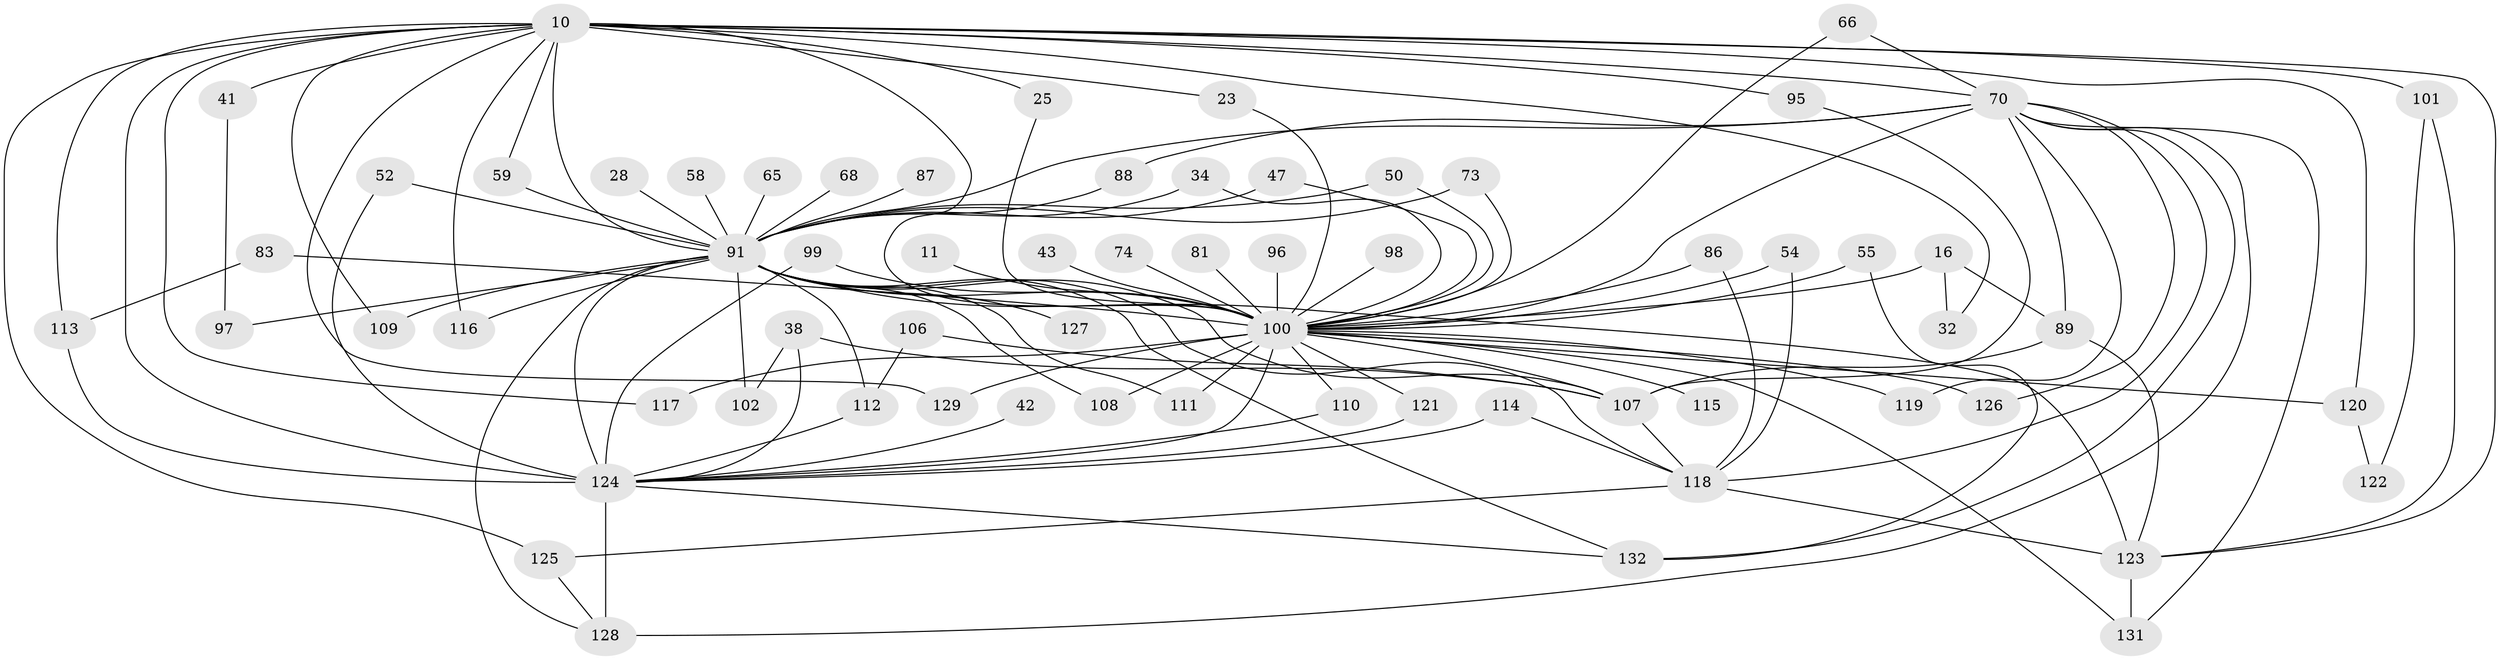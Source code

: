 // original degree distribution, {19: 0.007575757575757576, 25: 0.007575757575757576, 20: 0.007575757575757576, 21: 0.007575757575757576, 30: 0.007575757575757576, 37: 0.007575757575757576, 24: 0.007575757575757576, 18: 0.007575757575757576, 22: 0.007575757575757576, 23: 0.007575757575757576, 2: 0.5606060606060606, 4: 0.09090909090909091, 3: 0.19696969696969696, 9: 0.007575757575757576, 12: 0.007575757575757576, 5: 0.045454545454545456, 6: 0.007575757575757576, 8: 0.007575757575757576}
// Generated by graph-tools (version 1.1) at 2025/45/03/09/25 04:45:47]
// undirected, 66 vertices, 123 edges
graph export_dot {
graph [start="1"]
  node [color=gray90,style=filled];
  10 [super="+7"];
  11;
  16;
  23;
  25;
  28;
  32;
  34;
  38 [super="+31"];
  41;
  42;
  43;
  47;
  50;
  52;
  54;
  55;
  58;
  59 [super="+12+37"];
  65;
  66;
  68;
  70 [super="+18+22+20+69+63"];
  73 [super="+62"];
  74;
  81;
  83 [super="+67"];
  86;
  87;
  88;
  89 [super="+72+82"];
  91 [super="+21+9+8"];
  95;
  96;
  97;
  98;
  99;
  100 [super="+71+78"];
  101 [super="+56"];
  102 [super="+76"];
  106;
  107 [super="+94+105"];
  108 [super="+103"];
  109;
  110;
  111;
  112 [super="+61+27"];
  113 [super="+51"];
  114;
  115;
  116;
  117 [super="+80"];
  118 [super="+60+57"];
  119 [super="+40"];
  120 [super="+84"];
  121;
  122;
  123 [super="+77+79"];
  124 [super="+46+92+85+39"];
  125 [super="+26"];
  126;
  127;
  128 [super="+36+90"];
  129;
  131 [super="+104"];
  132 [super="+53+130"];
  10 -- 23;
  10 -- 41 [weight=2];
  10 -- 95;
  10 -- 109;
  10 -- 116;
  10 -- 129;
  10 -- 120;
  10 -- 70 [weight=6];
  10 -- 25;
  10 -- 32;
  10 -- 101 [weight=2];
  10 -- 113 [weight=2];
  10 -- 117 [weight=2];
  10 -- 123 [weight=2];
  10 -- 59;
  10 -- 125;
  10 -- 91 [weight=8];
  10 -- 124 [weight=5];
  10 -- 100 [weight=5];
  11 -- 100;
  16 -- 32;
  16 -- 89;
  16 -- 100 [weight=2];
  23 -- 100;
  25 -- 100;
  28 -- 91 [weight=2];
  34 -- 91;
  34 -- 100;
  38 -- 102;
  38 -- 124 [weight=3];
  38 -- 107;
  41 -- 97;
  42 -- 124 [weight=2];
  43 -- 100;
  47 -- 91;
  47 -- 100;
  50 -- 91;
  50 -- 100;
  52 -- 91;
  52 -- 124;
  54 -- 118;
  54 -- 100;
  55 -- 132;
  55 -- 100;
  58 -- 91 [weight=2];
  59 -- 91 [weight=2];
  65 -- 91 [weight=2];
  66 -- 70;
  66 -- 100;
  68 -- 91 [weight=2];
  70 -- 131;
  70 -- 132 [weight=2];
  70 -- 88;
  70 -- 119;
  70 -- 126;
  70 -- 89 [weight=2];
  70 -- 91;
  70 -- 118 [weight=2];
  70 -- 128;
  70 -- 100;
  73 -- 91 [weight=2];
  73 -- 100;
  74 -- 100 [weight=2];
  81 -- 100 [weight=2];
  83 -- 113;
  83 -- 100 [weight=2];
  86 -- 118;
  86 -- 100;
  87 -- 91 [weight=2];
  88 -- 91;
  89 -- 123;
  89 -- 107;
  91 -- 100 [weight=13];
  91 -- 97;
  91 -- 102 [weight=2];
  91 -- 109;
  91 -- 123 [weight=3];
  91 -- 127 [weight=2];
  91 -- 111;
  91 -- 116;
  91 -- 128;
  91 -- 132 [weight=2];
  91 -- 118 [weight=2];
  91 -- 124 [weight=13];
  91 -- 108;
  91 -- 112;
  91 -- 107 [weight=3];
  95 -- 107;
  96 -- 100 [weight=2];
  98 -- 100;
  99 -- 124;
  99 -- 100;
  100 -- 110;
  100 -- 124 [weight=9];
  100 -- 129;
  100 -- 108 [weight=2];
  100 -- 111;
  100 -- 115 [weight=2];
  100 -- 117 [weight=2];
  100 -- 119 [weight=2];
  100 -- 120 [weight=2];
  100 -- 121;
  100 -- 126;
  100 -- 131;
  100 -- 107 [weight=2];
  101 -- 122;
  101 -- 123;
  106 -- 112;
  106 -- 107;
  107 -- 118;
  110 -- 124;
  112 -- 124 [weight=3];
  113 -- 124 [weight=2];
  114 -- 118;
  114 -- 124;
  118 -- 123;
  118 -- 125;
  120 -- 122;
  121 -- 124;
  123 -- 131;
  124 -- 128 [weight=2];
  124 -- 132;
  125 -- 128;
}
